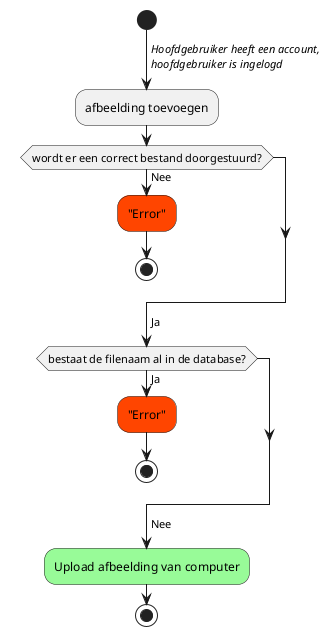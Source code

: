 @startuml activity diagram downloaden grafisch product
start
->//Hoofdgebruiker heeft een account,//
//hoofdgebruiker is ingelogd//;
:afbeelding toevoegen;
if(wordt er een correct bestand doorgestuurd?) then (Nee)
        #orangered:"Error";
        stop
        endif
        ->Ja;
        if(bestaat de filenaam al in de database?) then (Ja)
        #orangered:"Error";
        stop
        endif
        ->Nee;
        #palegreen:Upload afbeelding van computer;
stop
@enduml